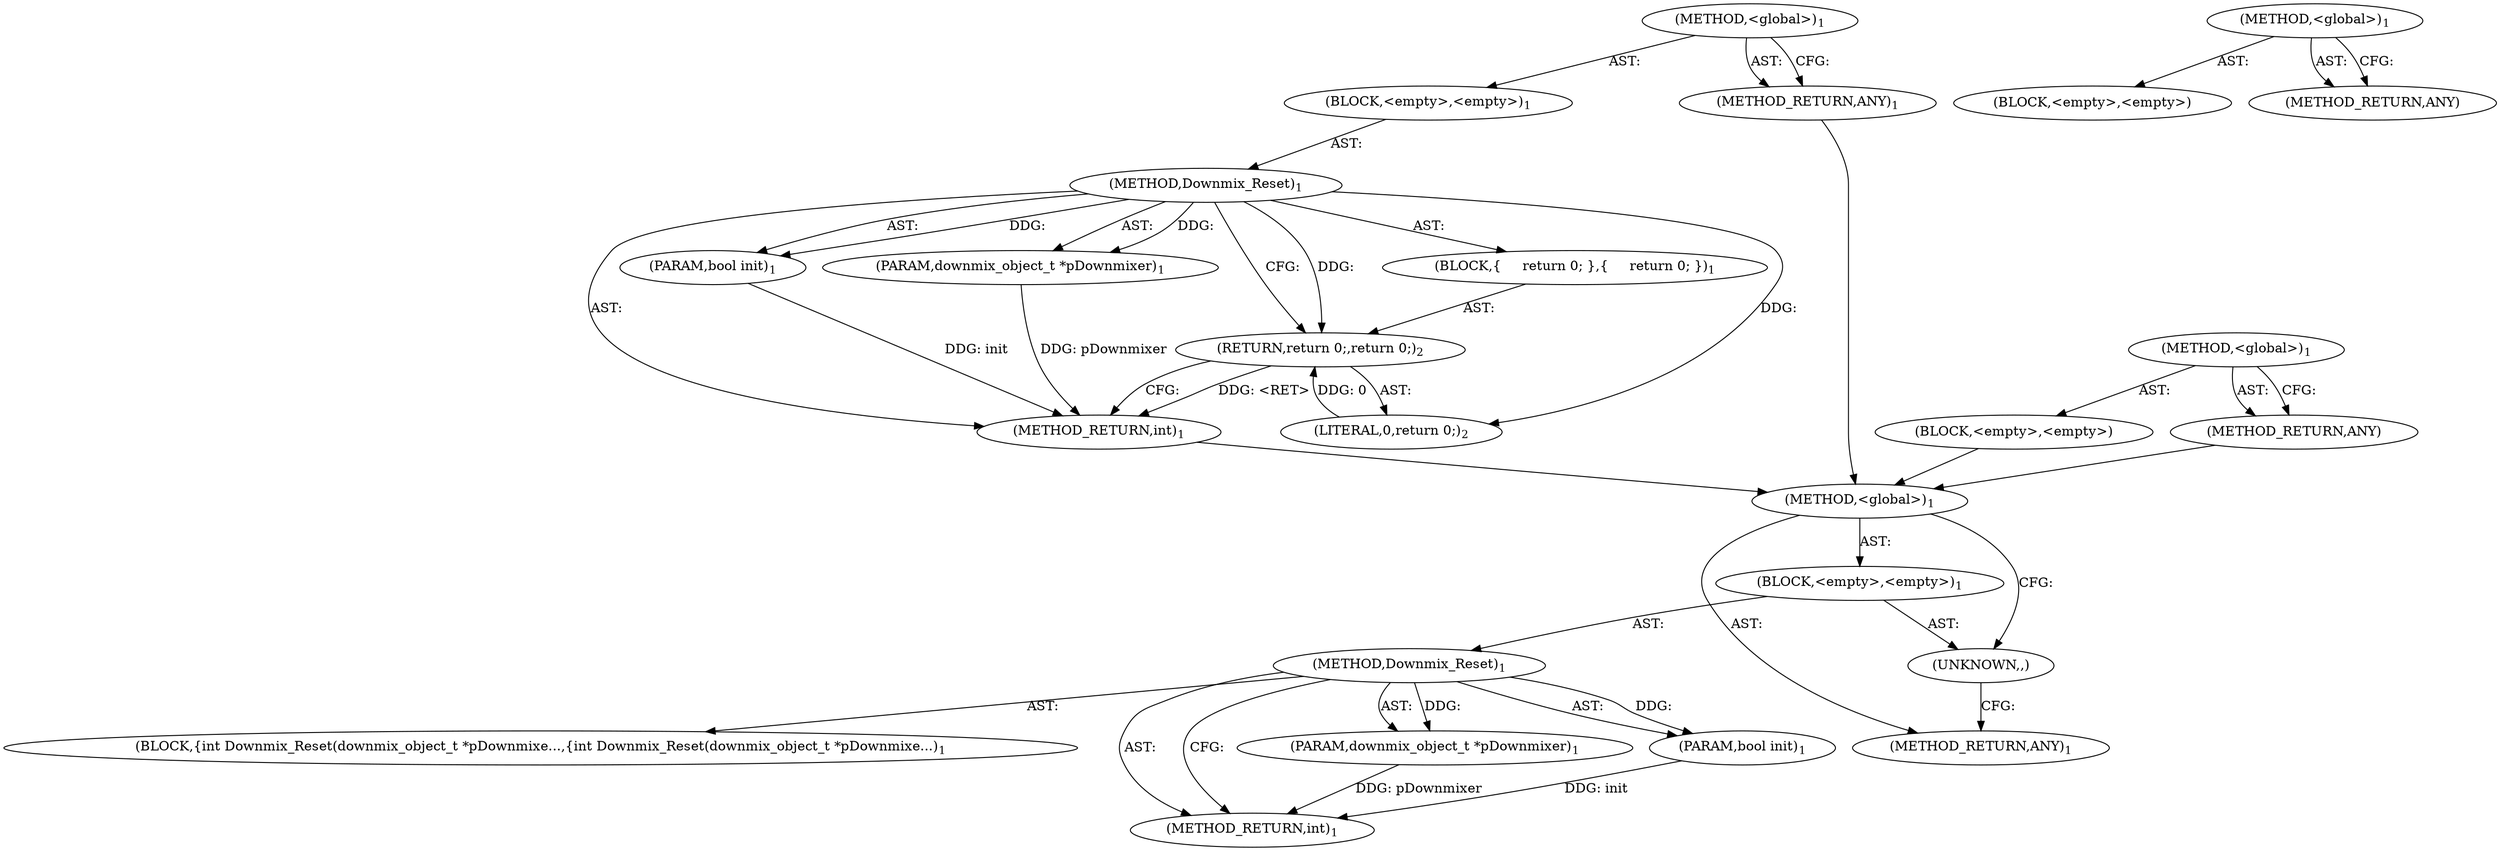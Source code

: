 digraph "&lt;global&gt;" {
vulnerable_6 [label=<(METHOD,&lt;global&gt;)<SUB>1</SUB>>];
vulnerable_7 [label=<(BLOCK,&lt;empty&gt;,&lt;empty&gt;)<SUB>1</SUB>>];
vulnerable_8 [label=<(METHOD,Downmix_Reset)<SUB>1</SUB>>];
vulnerable_9 [label=<(PARAM,downmix_object_t *pDownmixer)<SUB>1</SUB>>];
vulnerable_10 [label=<(PARAM,bool init)<SUB>1</SUB>>];
vulnerable_11 [label=<(BLOCK,{
     return 0;
 },{
     return 0;
 })<SUB>1</SUB>>];
vulnerable_12 [label=<(RETURN,return 0;,return 0;)<SUB>2</SUB>>];
vulnerable_13 [label=<(LITERAL,0,return 0;)<SUB>2</SUB>>];
vulnerable_14 [label=<(METHOD_RETURN,int)<SUB>1</SUB>>];
vulnerable_16 [label=<(METHOD_RETURN,ANY)<SUB>1</SUB>>];
vulnerable_29 [label=<(METHOD,&lt;global&gt;)<SUB>1</SUB>>];
vulnerable_30 [label=<(BLOCK,&lt;empty&gt;,&lt;empty&gt;)>];
vulnerable_31 [label=<(METHOD_RETURN,ANY)>];
fixed_6 [label=<(METHOD,&lt;global&gt;)<SUB>1</SUB>>];
fixed_7 [label=<(BLOCK,&lt;empty&gt;,&lt;empty&gt;)<SUB>1</SUB>>];
fixed_8 [label=<(METHOD,Downmix_Reset)<SUB>1</SUB>>];
fixed_9 [label=<(PARAM,downmix_object_t *pDownmixer)<SUB>1</SUB>>];
fixed_10 [label=<(PARAM,bool init)<SUB>1</SUB>>];
fixed_11 [label=<(BLOCK,{
int Downmix_Reset(downmix_object_t *pDownmixe...,{
int Downmix_Reset(downmix_object_t *pDownmixe...)<SUB>1</SUB>>];
fixed_12 [label=<(METHOD_RETURN,int)<SUB>1</SUB>>];
fixed_14 [label=<(UNKNOWN,,)>];
fixed_15 [label=<(METHOD_RETURN,ANY)<SUB>1</SUB>>];
fixed_28 [label=<(METHOD,&lt;global&gt;)<SUB>1</SUB>>];
fixed_29 [label=<(BLOCK,&lt;empty&gt;,&lt;empty&gt;)>];
fixed_30 [label=<(METHOD_RETURN,ANY)>];
vulnerable_6 -> vulnerable_7  [key=0, label="AST: "];
vulnerable_6 -> vulnerable_16  [key=0, label="AST: "];
vulnerable_6 -> vulnerable_16  [key=1, label="CFG: "];
vulnerable_7 -> vulnerable_8  [key=0, label="AST: "];
vulnerable_8 -> vulnerable_9  [key=0, label="AST: "];
vulnerable_8 -> vulnerable_9  [key=1, label="DDG: "];
vulnerable_8 -> vulnerable_10  [key=0, label="AST: "];
vulnerable_8 -> vulnerable_10  [key=1, label="DDG: "];
vulnerable_8 -> vulnerable_11  [key=0, label="AST: "];
vulnerable_8 -> vulnerable_14  [key=0, label="AST: "];
vulnerable_8 -> vulnerable_12  [key=0, label="CFG: "];
vulnerable_8 -> vulnerable_12  [key=1, label="DDG: "];
vulnerable_8 -> vulnerable_13  [key=0, label="DDG: "];
vulnerable_9 -> vulnerable_14  [key=0, label="DDG: pDownmixer"];
vulnerable_10 -> vulnerable_14  [key=0, label="DDG: init"];
vulnerable_11 -> vulnerable_12  [key=0, label="AST: "];
vulnerable_12 -> vulnerable_13  [key=0, label="AST: "];
vulnerable_12 -> vulnerable_14  [key=0, label="CFG: "];
vulnerable_12 -> vulnerable_14  [key=1, label="DDG: &lt;RET&gt;"];
vulnerable_13 -> vulnerable_12  [key=0, label="DDG: 0"];
vulnerable_14 -> fixed_6  [key=0];
vulnerable_16 -> fixed_6  [key=0];
vulnerable_29 -> vulnerable_30  [key=0, label="AST: "];
vulnerable_29 -> vulnerable_31  [key=0, label="AST: "];
vulnerable_29 -> vulnerable_31  [key=1, label="CFG: "];
vulnerable_30 -> fixed_6  [key=0];
vulnerable_31 -> fixed_6  [key=0];
fixed_6 -> fixed_7  [key=0, label="AST: "];
fixed_6 -> fixed_15  [key=0, label="AST: "];
fixed_6 -> fixed_14  [key=0, label="CFG: "];
fixed_7 -> fixed_8  [key=0, label="AST: "];
fixed_7 -> fixed_14  [key=0, label="AST: "];
fixed_8 -> fixed_9  [key=0, label="AST: "];
fixed_8 -> fixed_9  [key=1, label="DDG: "];
fixed_8 -> fixed_10  [key=0, label="AST: "];
fixed_8 -> fixed_10  [key=1, label="DDG: "];
fixed_8 -> fixed_11  [key=0, label="AST: "];
fixed_8 -> fixed_12  [key=0, label="AST: "];
fixed_8 -> fixed_12  [key=1, label="CFG: "];
fixed_9 -> fixed_12  [key=0, label="DDG: pDownmixer"];
fixed_10 -> fixed_12  [key=0, label="DDG: init"];
fixed_14 -> fixed_15  [key=0, label="CFG: "];
fixed_28 -> fixed_29  [key=0, label="AST: "];
fixed_28 -> fixed_30  [key=0, label="AST: "];
fixed_28 -> fixed_30  [key=1, label="CFG: "];
}
